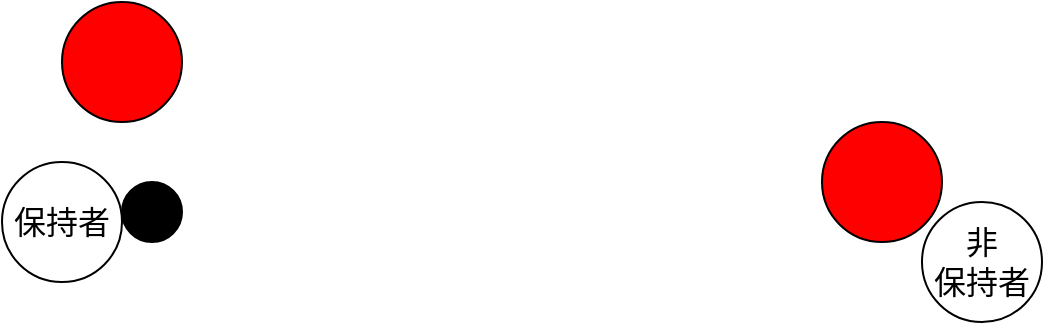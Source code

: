 <mxfile version="20.5.1" type="github">
  <diagram id="RNrVNuhjxLBRC23HDkbe" name="ページ1">
    <mxGraphModel dx="1422" dy="786" grid="1" gridSize="10" guides="1" tooltips="1" connect="1" arrows="1" fold="1" page="1" pageScale="1" pageWidth="827" pageHeight="1169" math="0" shadow="0">
      <root>
        <mxCell id="0" />
        <mxCell id="1" parent="0" />
        <mxCell id="s_BG81dDCD-SERmxrYUa-1" value="&lt;font style=&quot;font-size: 16px;&quot;&gt;保持者&lt;/font&gt;" style="ellipse;whiteSpace=wrap;html=1;aspect=fixed;" vertex="1" parent="1">
          <mxGeometry x="150" y="350" width="60" height="60" as="geometry" />
        </mxCell>
        <mxCell id="s_BG81dDCD-SERmxrYUa-2" value="&lt;font style=&quot;font-size: 16px;&quot;&gt;非&lt;br&gt;保持者&lt;/font&gt;" style="ellipse;whiteSpace=wrap;html=1;aspect=fixed;" vertex="1" parent="1">
          <mxGeometry x="610" y="370" width="60" height="60" as="geometry" />
        </mxCell>
        <mxCell id="s_BG81dDCD-SERmxrYUa-15" value="" style="ellipse;whiteSpace=wrap;html=1;aspect=fixed;fillColor=#F00;" vertex="1" parent="1">
          <mxGeometry x="560" y="330" width="60" height="60" as="geometry" />
        </mxCell>
        <mxCell id="s_BG81dDCD-SERmxrYUa-17" value="" style="ellipse;whiteSpace=wrap;html=1;aspect=fixed;fillColor=#F00;" vertex="1" parent="1">
          <mxGeometry x="180" y="270" width="60" height="60" as="geometry" />
        </mxCell>
        <mxCell id="s_BG81dDCD-SERmxrYUa-18" value="" style="ellipse;whiteSpace=wrap;html=1;aspect=fixed;fontSize=16;fillColor=#000;" vertex="1" parent="1">
          <mxGeometry x="210" y="360" width="30" height="30" as="geometry" />
        </mxCell>
      </root>
    </mxGraphModel>
  </diagram>
</mxfile>
